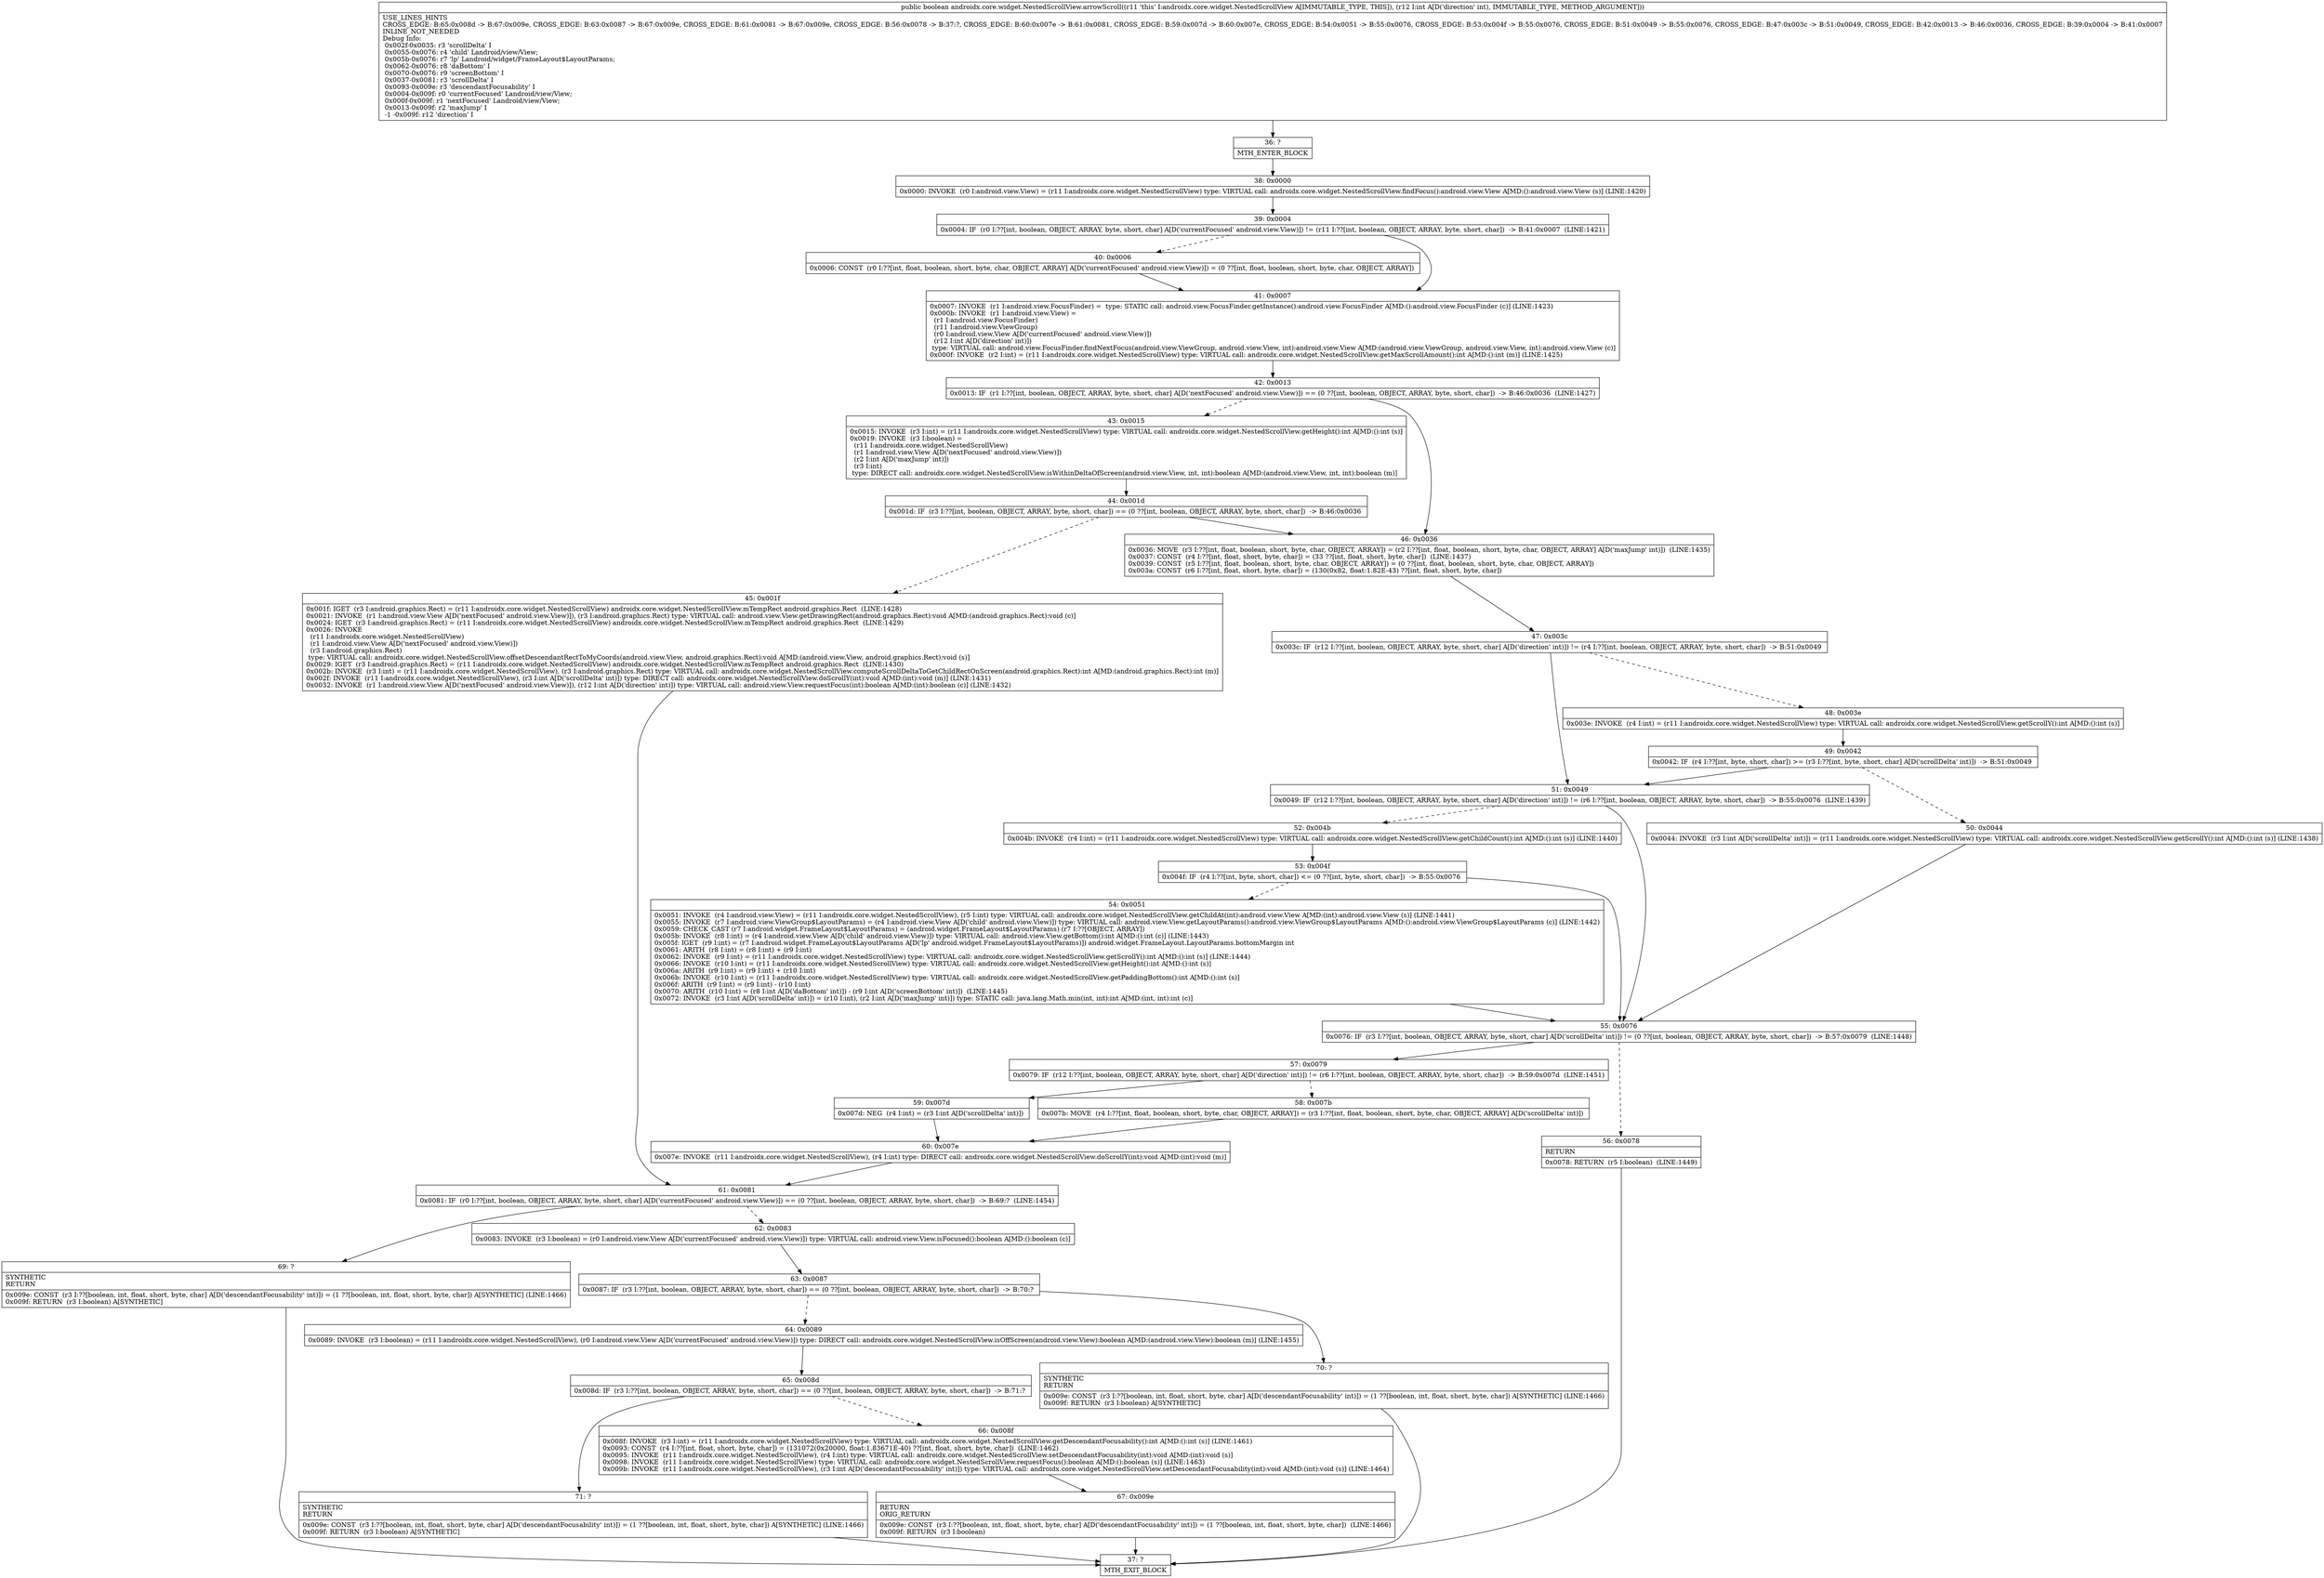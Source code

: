 digraph "CFG forandroidx.core.widget.NestedScrollView.arrowScroll(I)Z" {
Node_36 [shape=record,label="{36\:\ ?|MTH_ENTER_BLOCK\l}"];
Node_38 [shape=record,label="{38\:\ 0x0000|0x0000: INVOKE  (r0 I:android.view.View) = (r11 I:androidx.core.widget.NestedScrollView) type: VIRTUAL call: androidx.core.widget.NestedScrollView.findFocus():android.view.View A[MD:():android.view.View (s)] (LINE:1420)\l}"];
Node_39 [shape=record,label="{39\:\ 0x0004|0x0004: IF  (r0 I:??[int, boolean, OBJECT, ARRAY, byte, short, char] A[D('currentFocused' android.view.View)]) != (r11 I:??[int, boolean, OBJECT, ARRAY, byte, short, char])  \-\> B:41:0x0007  (LINE:1421)\l}"];
Node_40 [shape=record,label="{40\:\ 0x0006|0x0006: CONST  (r0 I:??[int, float, boolean, short, byte, char, OBJECT, ARRAY] A[D('currentFocused' android.view.View)]) = (0 ??[int, float, boolean, short, byte, char, OBJECT, ARRAY]) \l}"];
Node_41 [shape=record,label="{41\:\ 0x0007|0x0007: INVOKE  (r1 I:android.view.FocusFinder) =  type: STATIC call: android.view.FocusFinder.getInstance():android.view.FocusFinder A[MD:():android.view.FocusFinder (c)] (LINE:1423)\l0x000b: INVOKE  (r1 I:android.view.View) = \l  (r1 I:android.view.FocusFinder)\l  (r11 I:android.view.ViewGroup)\l  (r0 I:android.view.View A[D('currentFocused' android.view.View)])\l  (r12 I:int A[D('direction' int)])\l type: VIRTUAL call: android.view.FocusFinder.findNextFocus(android.view.ViewGroup, android.view.View, int):android.view.View A[MD:(android.view.ViewGroup, android.view.View, int):android.view.View (c)]\l0x000f: INVOKE  (r2 I:int) = (r11 I:androidx.core.widget.NestedScrollView) type: VIRTUAL call: androidx.core.widget.NestedScrollView.getMaxScrollAmount():int A[MD:():int (m)] (LINE:1425)\l}"];
Node_42 [shape=record,label="{42\:\ 0x0013|0x0013: IF  (r1 I:??[int, boolean, OBJECT, ARRAY, byte, short, char] A[D('nextFocused' android.view.View)]) == (0 ??[int, boolean, OBJECT, ARRAY, byte, short, char])  \-\> B:46:0x0036  (LINE:1427)\l}"];
Node_43 [shape=record,label="{43\:\ 0x0015|0x0015: INVOKE  (r3 I:int) = (r11 I:androidx.core.widget.NestedScrollView) type: VIRTUAL call: androidx.core.widget.NestedScrollView.getHeight():int A[MD:():int (s)]\l0x0019: INVOKE  (r3 I:boolean) = \l  (r11 I:androidx.core.widget.NestedScrollView)\l  (r1 I:android.view.View A[D('nextFocused' android.view.View)])\l  (r2 I:int A[D('maxJump' int)])\l  (r3 I:int)\l type: DIRECT call: androidx.core.widget.NestedScrollView.isWithinDeltaOfScreen(android.view.View, int, int):boolean A[MD:(android.view.View, int, int):boolean (m)]\l}"];
Node_44 [shape=record,label="{44\:\ 0x001d|0x001d: IF  (r3 I:??[int, boolean, OBJECT, ARRAY, byte, short, char]) == (0 ??[int, boolean, OBJECT, ARRAY, byte, short, char])  \-\> B:46:0x0036 \l}"];
Node_45 [shape=record,label="{45\:\ 0x001f|0x001f: IGET  (r3 I:android.graphics.Rect) = (r11 I:androidx.core.widget.NestedScrollView) androidx.core.widget.NestedScrollView.mTempRect android.graphics.Rect  (LINE:1428)\l0x0021: INVOKE  (r1 I:android.view.View A[D('nextFocused' android.view.View)]), (r3 I:android.graphics.Rect) type: VIRTUAL call: android.view.View.getDrawingRect(android.graphics.Rect):void A[MD:(android.graphics.Rect):void (c)]\l0x0024: IGET  (r3 I:android.graphics.Rect) = (r11 I:androidx.core.widget.NestedScrollView) androidx.core.widget.NestedScrollView.mTempRect android.graphics.Rect  (LINE:1429)\l0x0026: INVOKE  \l  (r11 I:androidx.core.widget.NestedScrollView)\l  (r1 I:android.view.View A[D('nextFocused' android.view.View)])\l  (r3 I:android.graphics.Rect)\l type: VIRTUAL call: androidx.core.widget.NestedScrollView.offsetDescendantRectToMyCoords(android.view.View, android.graphics.Rect):void A[MD:(android.view.View, android.graphics.Rect):void (s)]\l0x0029: IGET  (r3 I:android.graphics.Rect) = (r11 I:androidx.core.widget.NestedScrollView) androidx.core.widget.NestedScrollView.mTempRect android.graphics.Rect  (LINE:1430)\l0x002b: INVOKE  (r3 I:int) = (r11 I:androidx.core.widget.NestedScrollView), (r3 I:android.graphics.Rect) type: VIRTUAL call: androidx.core.widget.NestedScrollView.computeScrollDeltaToGetChildRectOnScreen(android.graphics.Rect):int A[MD:(android.graphics.Rect):int (m)]\l0x002f: INVOKE  (r11 I:androidx.core.widget.NestedScrollView), (r3 I:int A[D('scrollDelta' int)]) type: DIRECT call: androidx.core.widget.NestedScrollView.doScrollY(int):void A[MD:(int):void (m)] (LINE:1431)\l0x0032: INVOKE  (r1 I:android.view.View A[D('nextFocused' android.view.View)]), (r12 I:int A[D('direction' int)]) type: VIRTUAL call: android.view.View.requestFocus(int):boolean A[MD:(int):boolean (c)] (LINE:1432)\l}"];
Node_61 [shape=record,label="{61\:\ 0x0081|0x0081: IF  (r0 I:??[int, boolean, OBJECT, ARRAY, byte, short, char] A[D('currentFocused' android.view.View)]) == (0 ??[int, boolean, OBJECT, ARRAY, byte, short, char])  \-\> B:69:?  (LINE:1454)\l}"];
Node_62 [shape=record,label="{62\:\ 0x0083|0x0083: INVOKE  (r3 I:boolean) = (r0 I:android.view.View A[D('currentFocused' android.view.View)]) type: VIRTUAL call: android.view.View.isFocused():boolean A[MD:():boolean (c)]\l}"];
Node_63 [shape=record,label="{63\:\ 0x0087|0x0087: IF  (r3 I:??[int, boolean, OBJECT, ARRAY, byte, short, char]) == (0 ??[int, boolean, OBJECT, ARRAY, byte, short, char])  \-\> B:70:? \l}"];
Node_64 [shape=record,label="{64\:\ 0x0089|0x0089: INVOKE  (r3 I:boolean) = (r11 I:androidx.core.widget.NestedScrollView), (r0 I:android.view.View A[D('currentFocused' android.view.View)]) type: DIRECT call: androidx.core.widget.NestedScrollView.isOffScreen(android.view.View):boolean A[MD:(android.view.View):boolean (m)] (LINE:1455)\l}"];
Node_65 [shape=record,label="{65\:\ 0x008d|0x008d: IF  (r3 I:??[int, boolean, OBJECT, ARRAY, byte, short, char]) == (0 ??[int, boolean, OBJECT, ARRAY, byte, short, char])  \-\> B:71:? \l}"];
Node_66 [shape=record,label="{66\:\ 0x008f|0x008f: INVOKE  (r3 I:int) = (r11 I:androidx.core.widget.NestedScrollView) type: VIRTUAL call: androidx.core.widget.NestedScrollView.getDescendantFocusability():int A[MD:():int (s)] (LINE:1461)\l0x0093: CONST  (r4 I:??[int, float, short, byte, char]) = (131072(0x20000, float:1.83671E\-40) ??[int, float, short, byte, char])  (LINE:1462)\l0x0095: INVOKE  (r11 I:androidx.core.widget.NestedScrollView), (r4 I:int) type: VIRTUAL call: androidx.core.widget.NestedScrollView.setDescendantFocusability(int):void A[MD:(int):void (s)]\l0x0098: INVOKE  (r11 I:androidx.core.widget.NestedScrollView) type: VIRTUAL call: androidx.core.widget.NestedScrollView.requestFocus():boolean A[MD:():boolean (s)] (LINE:1463)\l0x009b: INVOKE  (r11 I:androidx.core.widget.NestedScrollView), (r3 I:int A[D('descendantFocusability' int)]) type: VIRTUAL call: androidx.core.widget.NestedScrollView.setDescendantFocusability(int):void A[MD:(int):void (s)] (LINE:1464)\l}"];
Node_67 [shape=record,label="{67\:\ 0x009e|RETURN\lORIG_RETURN\l|0x009e: CONST  (r3 I:??[boolean, int, float, short, byte, char] A[D('descendantFocusability' int)]) = (1 ??[boolean, int, float, short, byte, char])  (LINE:1466)\l0x009f: RETURN  (r3 I:boolean) \l}"];
Node_37 [shape=record,label="{37\:\ ?|MTH_EXIT_BLOCK\l}"];
Node_71 [shape=record,label="{71\:\ ?|SYNTHETIC\lRETURN\l|0x009e: CONST  (r3 I:??[boolean, int, float, short, byte, char] A[D('descendantFocusability' int)]) = (1 ??[boolean, int, float, short, byte, char]) A[SYNTHETIC] (LINE:1466)\l0x009f: RETURN  (r3 I:boolean) A[SYNTHETIC]\l}"];
Node_70 [shape=record,label="{70\:\ ?|SYNTHETIC\lRETURN\l|0x009e: CONST  (r3 I:??[boolean, int, float, short, byte, char] A[D('descendantFocusability' int)]) = (1 ??[boolean, int, float, short, byte, char]) A[SYNTHETIC] (LINE:1466)\l0x009f: RETURN  (r3 I:boolean) A[SYNTHETIC]\l}"];
Node_69 [shape=record,label="{69\:\ ?|SYNTHETIC\lRETURN\l|0x009e: CONST  (r3 I:??[boolean, int, float, short, byte, char] A[D('descendantFocusability' int)]) = (1 ??[boolean, int, float, short, byte, char]) A[SYNTHETIC] (LINE:1466)\l0x009f: RETURN  (r3 I:boolean) A[SYNTHETIC]\l}"];
Node_46 [shape=record,label="{46\:\ 0x0036|0x0036: MOVE  (r3 I:??[int, float, boolean, short, byte, char, OBJECT, ARRAY]) = (r2 I:??[int, float, boolean, short, byte, char, OBJECT, ARRAY] A[D('maxJump' int)])  (LINE:1435)\l0x0037: CONST  (r4 I:??[int, float, short, byte, char]) = (33 ??[int, float, short, byte, char])  (LINE:1437)\l0x0039: CONST  (r5 I:??[int, float, boolean, short, byte, char, OBJECT, ARRAY]) = (0 ??[int, float, boolean, short, byte, char, OBJECT, ARRAY]) \l0x003a: CONST  (r6 I:??[int, float, short, byte, char]) = (130(0x82, float:1.82E\-43) ??[int, float, short, byte, char]) \l}"];
Node_47 [shape=record,label="{47\:\ 0x003c|0x003c: IF  (r12 I:??[int, boolean, OBJECT, ARRAY, byte, short, char] A[D('direction' int)]) != (r4 I:??[int, boolean, OBJECT, ARRAY, byte, short, char])  \-\> B:51:0x0049 \l}"];
Node_48 [shape=record,label="{48\:\ 0x003e|0x003e: INVOKE  (r4 I:int) = (r11 I:androidx.core.widget.NestedScrollView) type: VIRTUAL call: androidx.core.widget.NestedScrollView.getScrollY():int A[MD:():int (s)]\l}"];
Node_49 [shape=record,label="{49\:\ 0x0042|0x0042: IF  (r4 I:??[int, byte, short, char]) \>= (r3 I:??[int, byte, short, char] A[D('scrollDelta' int)])  \-\> B:51:0x0049 \l}"];
Node_50 [shape=record,label="{50\:\ 0x0044|0x0044: INVOKE  (r3 I:int A[D('scrollDelta' int)]) = (r11 I:androidx.core.widget.NestedScrollView) type: VIRTUAL call: androidx.core.widget.NestedScrollView.getScrollY():int A[MD:():int (s)] (LINE:1438)\l}"];
Node_55 [shape=record,label="{55\:\ 0x0076|0x0076: IF  (r3 I:??[int, boolean, OBJECT, ARRAY, byte, short, char] A[D('scrollDelta' int)]) != (0 ??[int, boolean, OBJECT, ARRAY, byte, short, char])  \-\> B:57:0x0079  (LINE:1448)\l}"];
Node_56 [shape=record,label="{56\:\ 0x0078|RETURN\l|0x0078: RETURN  (r5 I:boolean)  (LINE:1449)\l}"];
Node_57 [shape=record,label="{57\:\ 0x0079|0x0079: IF  (r12 I:??[int, boolean, OBJECT, ARRAY, byte, short, char] A[D('direction' int)]) != (r6 I:??[int, boolean, OBJECT, ARRAY, byte, short, char])  \-\> B:59:0x007d  (LINE:1451)\l}"];
Node_58 [shape=record,label="{58\:\ 0x007b|0x007b: MOVE  (r4 I:??[int, float, boolean, short, byte, char, OBJECT, ARRAY]) = (r3 I:??[int, float, boolean, short, byte, char, OBJECT, ARRAY] A[D('scrollDelta' int)]) \l}"];
Node_60 [shape=record,label="{60\:\ 0x007e|0x007e: INVOKE  (r11 I:androidx.core.widget.NestedScrollView), (r4 I:int) type: DIRECT call: androidx.core.widget.NestedScrollView.doScrollY(int):void A[MD:(int):void (m)]\l}"];
Node_59 [shape=record,label="{59\:\ 0x007d|0x007d: NEG  (r4 I:int) = (r3 I:int A[D('scrollDelta' int)]) \l}"];
Node_51 [shape=record,label="{51\:\ 0x0049|0x0049: IF  (r12 I:??[int, boolean, OBJECT, ARRAY, byte, short, char] A[D('direction' int)]) != (r6 I:??[int, boolean, OBJECT, ARRAY, byte, short, char])  \-\> B:55:0x0076  (LINE:1439)\l}"];
Node_52 [shape=record,label="{52\:\ 0x004b|0x004b: INVOKE  (r4 I:int) = (r11 I:androidx.core.widget.NestedScrollView) type: VIRTUAL call: androidx.core.widget.NestedScrollView.getChildCount():int A[MD:():int (s)] (LINE:1440)\l}"];
Node_53 [shape=record,label="{53\:\ 0x004f|0x004f: IF  (r4 I:??[int, byte, short, char]) \<= (0 ??[int, byte, short, char])  \-\> B:55:0x0076 \l}"];
Node_54 [shape=record,label="{54\:\ 0x0051|0x0051: INVOKE  (r4 I:android.view.View) = (r11 I:androidx.core.widget.NestedScrollView), (r5 I:int) type: VIRTUAL call: androidx.core.widget.NestedScrollView.getChildAt(int):android.view.View A[MD:(int):android.view.View (s)] (LINE:1441)\l0x0055: INVOKE  (r7 I:android.view.ViewGroup$LayoutParams) = (r4 I:android.view.View A[D('child' android.view.View)]) type: VIRTUAL call: android.view.View.getLayoutParams():android.view.ViewGroup$LayoutParams A[MD:():android.view.ViewGroup$LayoutParams (c)] (LINE:1442)\l0x0059: CHECK_CAST (r7 I:android.widget.FrameLayout$LayoutParams) = (android.widget.FrameLayout$LayoutParams) (r7 I:??[OBJECT, ARRAY]) \l0x005b: INVOKE  (r8 I:int) = (r4 I:android.view.View A[D('child' android.view.View)]) type: VIRTUAL call: android.view.View.getBottom():int A[MD:():int (c)] (LINE:1443)\l0x005f: IGET  (r9 I:int) = (r7 I:android.widget.FrameLayout$LayoutParams A[D('lp' android.widget.FrameLayout$LayoutParams)]) android.widget.FrameLayout.LayoutParams.bottomMargin int \l0x0061: ARITH  (r8 I:int) = (r8 I:int) + (r9 I:int) \l0x0062: INVOKE  (r9 I:int) = (r11 I:androidx.core.widget.NestedScrollView) type: VIRTUAL call: androidx.core.widget.NestedScrollView.getScrollY():int A[MD:():int (s)] (LINE:1444)\l0x0066: INVOKE  (r10 I:int) = (r11 I:androidx.core.widget.NestedScrollView) type: VIRTUAL call: androidx.core.widget.NestedScrollView.getHeight():int A[MD:():int (s)]\l0x006a: ARITH  (r9 I:int) = (r9 I:int) + (r10 I:int) \l0x006b: INVOKE  (r10 I:int) = (r11 I:androidx.core.widget.NestedScrollView) type: VIRTUAL call: androidx.core.widget.NestedScrollView.getPaddingBottom():int A[MD:():int (s)]\l0x006f: ARITH  (r9 I:int) = (r9 I:int) \- (r10 I:int) \l0x0070: ARITH  (r10 I:int) = (r8 I:int A[D('daBottom' int)]) \- (r9 I:int A[D('screenBottom' int)])  (LINE:1445)\l0x0072: INVOKE  (r3 I:int A[D('scrollDelta' int)]) = (r10 I:int), (r2 I:int A[D('maxJump' int)]) type: STATIC call: java.lang.Math.min(int, int):int A[MD:(int, int):int (c)]\l}"];
MethodNode[shape=record,label="{public boolean androidx.core.widget.NestedScrollView.arrowScroll((r11 'this' I:androidx.core.widget.NestedScrollView A[IMMUTABLE_TYPE, THIS]), (r12 I:int A[D('direction' int), IMMUTABLE_TYPE, METHOD_ARGUMENT]))  | USE_LINES_HINTS\lCROSS_EDGE: B:65:0x008d \-\> B:67:0x009e, CROSS_EDGE: B:63:0x0087 \-\> B:67:0x009e, CROSS_EDGE: B:61:0x0081 \-\> B:67:0x009e, CROSS_EDGE: B:56:0x0078 \-\> B:37:?, CROSS_EDGE: B:60:0x007e \-\> B:61:0x0081, CROSS_EDGE: B:59:0x007d \-\> B:60:0x007e, CROSS_EDGE: B:54:0x0051 \-\> B:55:0x0076, CROSS_EDGE: B:53:0x004f \-\> B:55:0x0076, CROSS_EDGE: B:51:0x0049 \-\> B:55:0x0076, CROSS_EDGE: B:47:0x003c \-\> B:51:0x0049, CROSS_EDGE: B:42:0x0013 \-\> B:46:0x0036, CROSS_EDGE: B:39:0x0004 \-\> B:41:0x0007\lINLINE_NOT_NEEDED\lDebug Info:\l  0x002f\-0x0035: r3 'scrollDelta' I\l  0x0055\-0x0076: r4 'child' Landroid\/view\/View;\l  0x005b\-0x0076: r7 'lp' Landroid\/widget\/FrameLayout$LayoutParams;\l  0x0062\-0x0076: r8 'daBottom' I\l  0x0070\-0x0076: r9 'screenBottom' I\l  0x0037\-0x0081: r3 'scrollDelta' I\l  0x0093\-0x009e: r3 'descendantFocusability' I\l  0x0004\-0x009f: r0 'currentFocused' Landroid\/view\/View;\l  0x000f\-0x009f: r1 'nextFocused' Landroid\/view\/View;\l  0x0013\-0x009f: r2 'maxJump' I\l  \-1 \-0x009f: r12 'direction' I\l}"];
MethodNode -> Node_36;Node_36 -> Node_38;
Node_38 -> Node_39;
Node_39 -> Node_40[style=dashed];
Node_39 -> Node_41;
Node_40 -> Node_41;
Node_41 -> Node_42;
Node_42 -> Node_43[style=dashed];
Node_42 -> Node_46;
Node_43 -> Node_44;
Node_44 -> Node_45[style=dashed];
Node_44 -> Node_46;
Node_45 -> Node_61;
Node_61 -> Node_62[style=dashed];
Node_61 -> Node_69;
Node_62 -> Node_63;
Node_63 -> Node_64[style=dashed];
Node_63 -> Node_70;
Node_64 -> Node_65;
Node_65 -> Node_66[style=dashed];
Node_65 -> Node_71;
Node_66 -> Node_67;
Node_67 -> Node_37;
Node_71 -> Node_37;
Node_70 -> Node_37;
Node_69 -> Node_37;
Node_46 -> Node_47;
Node_47 -> Node_48[style=dashed];
Node_47 -> Node_51;
Node_48 -> Node_49;
Node_49 -> Node_50[style=dashed];
Node_49 -> Node_51;
Node_50 -> Node_55;
Node_55 -> Node_56[style=dashed];
Node_55 -> Node_57;
Node_56 -> Node_37;
Node_57 -> Node_58[style=dashed];
Node_57 -> Node_59;
Node_58 -> Node_60;
Node_60 -> Node_61;
Node_59 -> Node_60;
Node_51 -> Node_52[style=dashed];
Node_51 -> Node_55;
Node_52 -> Node_53;
Node_53 -> Node_54[style=dashed];
Node_53 -> Node_55;
Node_54 -> Node_55;
}

